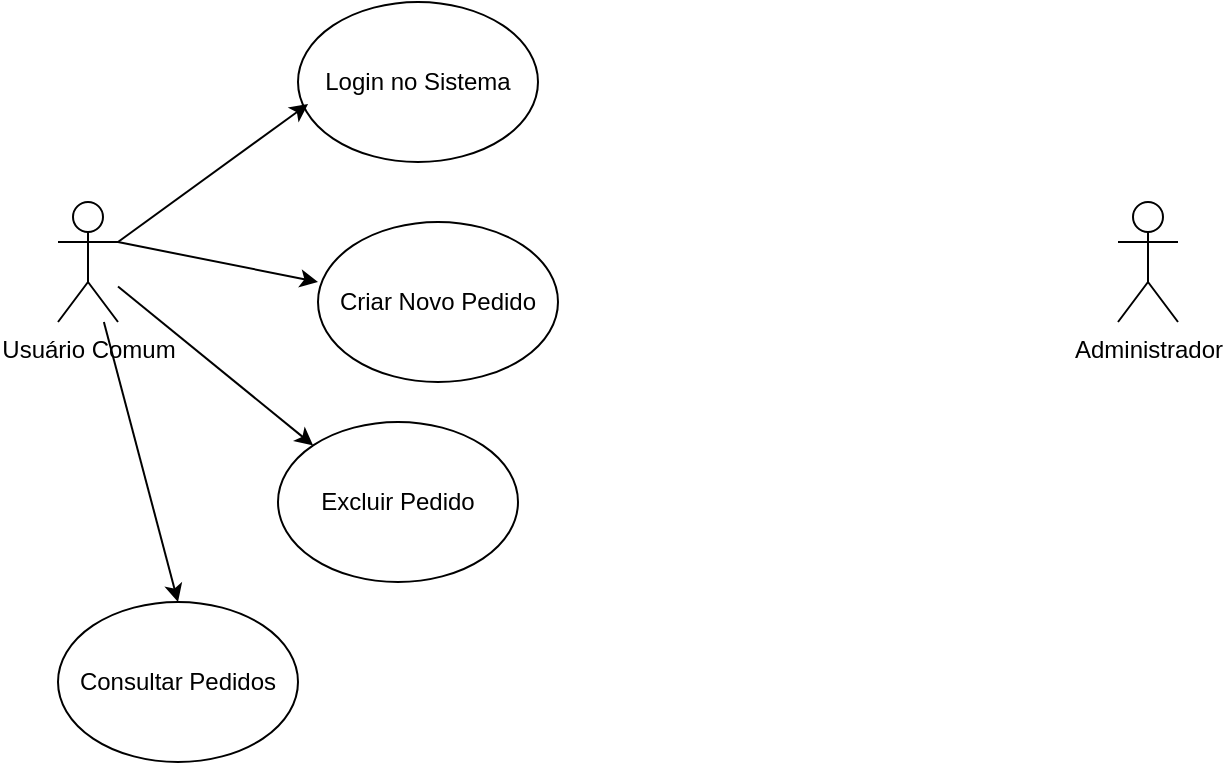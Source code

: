 <mxfile version="22.0.6" type="github">
  <diagram name="Página-1" id="NrpWv6vfKQjwWQ1xto1x">
    <mxGraphModel dx="880" dy="478" grid="1" gridSize="10" guides="1" tooltips="1" connect="1" arrows="1" fold="1" page="1" pageScale="1" pageWidth="827" pageHeight="1169" math="0" shadow="0">
      <root>
        <mxCell id="0" />
        <mxCell id="1" parent="0" />
        <mxCell id="MZzRdd60GhyuEeioZDl1-1" value="Usuário Comum" style="shape=umlActor;verticalLabelPosition=bottom;verticalAlign=top;html=1;outlineConnect=0;" vertex="1" parent="1">
          <mxGeometry x="60" y="130" width="30" height="60" as="geometry" />
        </mxCell>
        <mxCell id="MZzRdd60GhyuEeioZDl1-2" value="Administrador" style="shape=umlActor;verticalLabelPosition=bottom;verticalAlign=top;html=1;outlineConnect=0;" vertex="1" parent="1">
          <mxGeometry x="590" y="130" width="30" height="60" as="geometry" />
        </mxCell>
        <mxCell id="MZzRdd60GhyuEeioZDl1-3" value="Login no Sistema" style="ellipse;whiteSpace=wrap;html=1;" vertex="1" parent="1">
          <mxGeometry x="180" y="30" width="120" height="80" as="geometry" />
        </mxCell>
        <mxCell id="MZzRdd60GhyuEeioZDl1-4" value="Criar Novo Pedido" style="ellipse;whiteSpace=wrap;html=1;" vertex="1" parent="1">
          <mxGeometry x="190" y="140" width="120" height="80" as="geometry" />
        </mxCell>
        <mxCell id="MZzRdd60GhyuEeioZDl1-5" value="Excluir Pedido" style="ellipse;whiteSpace=wrap;html=1;" vertex="1" parent="1">
          <mxGeometry x="170" y="240" width="120" height="80" as="geometry" />
        </mxCell>
        <mxCell id="MZzRdd60GhyuEeioZDl1-6" value="Consultar Pedidos" style="ellipse;whiteSpace=wrap;html=1;" vertex="1" parent="1">
          <mxGeometry x="60" y="330" width="120" height="80" as="geometry" />
        </mxCell>
        <mxCell id="MZzRdd60GhyuEeioZDl1-7" value="" style="endArrow=classic;html=1;rounded=0;exitX=1;exitY=0.333;exitDx=0;exitDy=0;exitPerimeter=0;entryX=0.042;entryY=0.638;entryDx=0;entryDy=0;entryPerimeter=0;" edge="1" parent="1" source="MZzRdd60GhyuEeioZDl1-1" target="MZzRdd60GhyuEeioZDl1-3">
          <mxGeometry width="50" height="50" relative="1" as="geometry">
            <mxPoint x="390" y="280" as="sourcePoint" />
            <mxPoint x="440" y="230" as="targetPoint" />
          </mxGeometry>
        </mxCell>
        <mxCell id="MZzRdd60GhyuEeioZDl1-8" value="" style="endArrow=classic;html=1;rounded=0;" edge="1" parent="1">
          <mxGeometry width="50" height="50" relative="1" as="geometry">
            <mxPoint x="90" y="150" as="sourcePoint" />
            <mxPoint x="190" y="170" as="targetPoint" />
          </mxGeometry>
        </mxCell>
        <mxCell id="MZzRdd60GhyuEeioZDl1-9" value="" style="endArrow=classic;html=1;rounded=0;entryX=0;entryY=0;entryDx=0;entryDy=0;" edge="1" parent="1" source="MZzRdd60GhyuEeioZDl1-1" target="MZzRdd60GhyuEeioZDl1-5">
          <mxGeometry width="50" height="50" relative="1" as="geometry">
            <mxPoint x="390" y="280" as="sourcePoint" />
            <mxPoint x="440" y="230" as="targetPoint" />
          </mxGeometry>
        </mxCell>
        <mxCell id="MZzRdd60GhyuEeioZDl1-10" value="" style="endArrow=classic;html=1;rounded=0;entryX=0.5;entryY=0;entryDx=0;entryDy=0;" edge="1" parent="1" source="MZzRdd60GhyuEeioZDl1-1" target="MZzRdd60GhyuEeioZDl1-6">
          <mxGeometry width="50" height="50" relative="1" as="geometry">
            <mxPoint x="390" y="280" as="sourcePoint" />
            <mxPoint x="440" y="230" as="targetPoint" />
          </mxGeometry>
        </mxCell>
      </root>
    </mxGraphModel>
  </diagram>
</mxfile>
